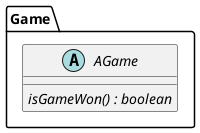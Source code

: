 @startuml
package "Game" {
  abstract class AGame {
    {abstract} isGameWon() : boolean
  }
}
@enduml
